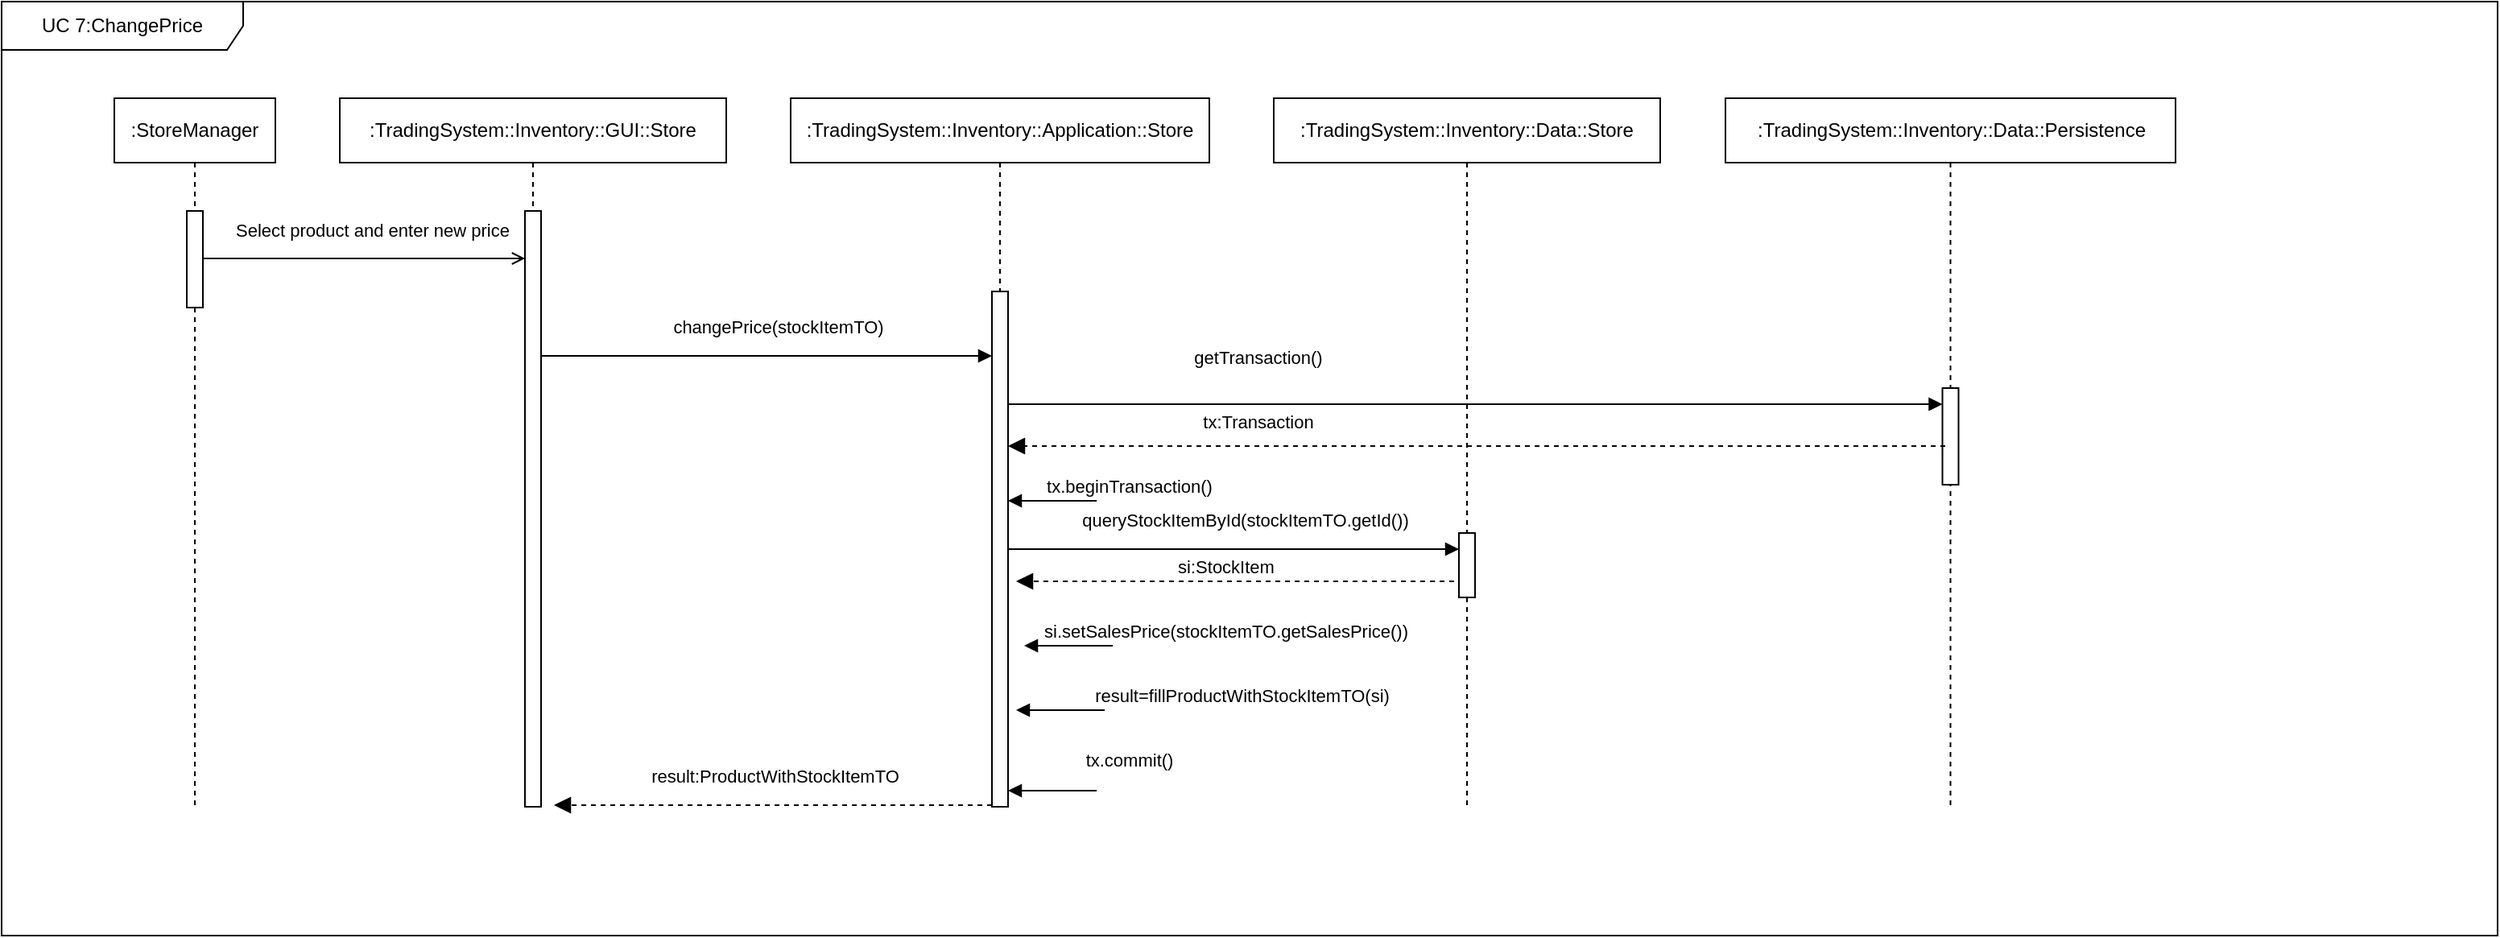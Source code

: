 <mxfile version="15.7.0" type="device"><diagram id="Tbx2wyxG6tGp0FvkU3AM" name="Page-1"><mxGraphModel dx="1422" dy="780" grid="1" gridSize="10" guides="1" tooltips="1" connect="1" arrows="1" fold="1" page="1" pageScale="1" pageWidth="827" pageHeight="1169" math="0" shadow="0"><root><mxCell id="0"/><mxCell id="1" parent="0"/><mxCell id="1OBahAvbMKJfOGVw23yd-1" value="UC 7:ChangePrice" style="shape=umlFrame;whiteSpace=wrap;html=1;width=150;" vertex="1" parent="1"><mxGeometry x="50" y="140" width="1550" height="580" as="geometry"/></mxCell><mxCell id="1OBahAvbMKJfOGVw23yd-2" value=":StoreManager" style="shape=umlLifeline;perimeter=lifelinePerimeter;whiteSpace=wrap;html=1;container=1;collapsible=0;recursiveResize=0;outlineConnect=0;" vertex="1" parent="1"><mxGeometry x="120" y="200" width="100" height="440" as="geometry"/></mxCell><mxCell id="1OBahAvbMKJfOGVw23yd-7" value="" style="html=1;points=[];perimeter=orthogonalPerimeter;" vertex="1" parent="1OBahAvbMKJfOGVw23yd-2"><mxGeometry x="45" y="70" width="10" height="60" as="geometry"/></mxCell><mxCell id="1OBahAvbMKJfOGVw23yd-12" value="Select product and enter new price" style="html=1;verticalAlign=bottom;endArrow=open;rounded=0;endFill=0;" edge="1" parent="1OBahAvbMKJfOGVw23yd-2" target="1OBahAvbMKJfOGVw23yd-8"><mxGeometry x="0.05" y="10" width="80" relative="1" as="geometry"><mxPoint x="55" y="99.5" as="sourcePoint"/><mxPoint x="135" y="99.5" as="targetPoint"/><mxPoint y="1" as="offset"/></mxGeometry></mxCell><mxCell id="1OBahAvbMKJfOGVw23yd-3" value=":TradingSystem::Inventory::GUI::Store" style="shape=umlLifeline;perimeter=lifelinePerimeter;whiteSpace=wrap;html=1;container=1;collapsible=0;recursiveResize=0;outlineConnect=0;" vertex="1" parent="1"><mxGeometry x="260" y="200" width="240" height="440" as="geometry"/></mxCell><mxCell id="1OBahAvbMKJfOGVw23yd-8" value="" style="html=1;points=[];perimeter=orthogonalPerimeter;" vertex="1" parent="1OBahAvbMKJfOGVw23yd-3"><mxGeometry x="115" y="70" width="10" height="370" as="geometry"/></mxCell><mxCell id="1OBahAvbMKJfOGVw23yd-13" value="changePrice(stockItemTO)" style="html=1;verticalAlign=bottom;endArrow=block;rounded=0;" edge="1" parent="1OBahAvbMKJfOGVw23yd-3" target="1OBahAvbMKJfOGVw23yd-9"><mxGeometry x="0.05" y="10" width="80" relative="1" as="geometry"><mxPoint x="125" y="160" as="sourcePoint"/><mxPoint x="325" y="160" as="targetPoint"/><mxPoint y="1" as="offset"/></mxGeometry></mxCell><mxCell id="1OBahAvbMKJfOGVw23yd-4" value=":TradingSystem::Inventory::Application::Store" style="shape=umlLifeline;perimeter=lifelinePerimeter;whiteSpace=wrap;html=1;container=1;collapsible=0;recursiveResize=0;outlineConnect=0;" vertex="1" parent="1"><mxGeometry x="540" y="200" width="260" height="440" as="geometry"/></mxCell><mxCell id="1OBahAvbMKJfOGVw23yd-9" value="" style="html=1;points=[];perimeter=orthogonalPerimeter;" vertex="1" parent="1OBahAvbMKJfOGVw23yd-4"><mxGeometry x="125" y="120" width="10" height="320" as="geometry"/></mxCell><mxCell id="1OBahAvbMKJfOGVw23yd-16" value="tx.beginTransaction()" style="html=1;verticalAlign=bottom;endArrow=block;rounded=0;" edge="1" parent="1OBahAvbMKJfOGVw23yd-4" target="1OBahAvbMKJfOGVw23yd-9"><mxGeometry x="-1" y="-20" width="80" relative="1" as="geometry"><mxPoint x="190" y="250" as="sourcePoint"/><mxPoint x="270" y="250" as="targetPoint"/><mxPoint x="20" y="20" as="offset"/></mxGeometry></mxCell><mxCell id="1OBahAvbMKJfOGVw23yd-18" value="si:StockItem" style="html=1;verticalAlign=bottom;endArrow=block;dashed=1;endSize=8;rounded=0;exitX=0.175;exitY=0.6;exitDx=0;exitDy=0;exitPerimeter=0;endFill=1;" edge="1" parent="1OBahAvbMKJfOGVw23yd-4"><mxGeometry x="0.044" relative="1" as="geometry"><mxPoint x="412" y="300" as="sourcePoint"/><mxPoint x="140" y="300" as="targetPoint"/><mxPoint as="offset"/></mxGeometry></mxCell><mxCell id="1OBahAvbMKJfOGVw23yd-22" value="tx.commit()" style="html=1;verticalAlign=bottom;endArrow=block;rounded=0;" edge="1" parent="1OBahAvbMKJfOGVw23yd-4"><mxGeometry x="-1" y="-22" width="80" relative="1" as="geometry"><mxPoint x="190" y="430" as="sourcePoint"/><mxPoint x="135" y="430" as="targetPoint"/><mxPoint x="20" y="12" as="offset"/></mxGeometry></mxCell><mxCell id="1OBahAvbMKJfOGVw23yd-23" value="result:ProductWithStockItemTO" style="html=1;verticalAlign=bottom;endArrow=block;dashed=1;endSize=8;rounded=0;exitX=0.175;exitY=0.6;exitDx=0;exitDy=0;exitPerimeter=0;endFill=1;" edge="1" parent="1OBahAvbMKJfOGVw23yd-4"><mxGeometry x="-0.007" y="-9" relative="1" as="geometry"><mxPoint x="125" y="439" as="sourcePoint"/><mxPoint x="-147" y="439" as="targetPoint"/><mxPoint as="offset"/></mxGeometry></mxCell><mxCell id="1OBahAvbMKJfOGVw23yd-5" value=":TradingSystem::Inventory::Data::Store" style="shape=umlLifeline;perimeter=lifelinePerimeter;whiteSpace=wrap;html=1;container=1;collapsible=0;recursiveResize=0;outlineConnect=0;" vertex="1" parent="1"><mxGeometry x="840" y="200" width="240" height="440" as="geometry"/></mxCell><mxCell id="1OBahAvbMKJfOGVw23yd-11" value="" style="html=1;points=[];perimeter=orthogonalPerimeter;" vertex="1" parent="1OBahAvbMKJfOGVw23yd-5"><mxGeometry x="115" y="270" width="10" height="40" as="geometry"/></mxCell><mxCell id="1OBahAvbMKJfOGVw23yd-14" value="getTransaction()" style="html=1;verticalAlign=bottom;endArrow=block;rounded=0;" edge="1" parent="1OBahAvbMKJfOGVw23yd-5" target="1OBahAvbMKJfOGVw23yd-10"><mxGeometry x="-0.466" y="20" width="80" relative="1" as="geometry"><mxPoint x="-165" y="190" as="sourcePoint"/><mxPoint x="115" y="190" as="targetPoint"/><mxPoint as="offset"/></mxGeometry></mxCell><mxCell id="1OBahAvbMKJfOGVw23yd-17" value="queryStockItemById(stockItemTO.getId())" style="html=1;verticalAlign=bottom;endArrow=block;rounded=0;" edge="1" parent="1OBahAvbMKJfOGVw23yd-5"><mxGeometry x="0.05" y="10" width="80" relative="1" as="geometry"><mxPoint x="-165" y="280" as="sourcePoint"/><mxPoint x="115" y="280" as="targetPoint"/><mxPoint y="1" as="offset"/></mxGeometry></mxCell><mxCell id="1OBahAvbMKJfOGVw23yd-6" value=":TradingSystem::Inventory::Data::Persistence" style="shape=umlLifeline;perimeter=lifelinePerimeter;whiteSpace=wrap;html=1;container=1;collapsible=0;recursiveResize=0;outlineConnect=0;" vertex="1" parent="1"><mxGeometry x="1120.5" y="200" width="279.5" height="440" as="geometry"/></mxCell><mxCell id="1OBahAvbMKJfOGVw23yd-10" value="" style="html=1;points=[];perimeter=orthogonalPerimeter;" vertex="1" parent="1OBahAvbMKJfOGVw23yd-6"><mxGeometry x="134.75" y="180" width="10" height="60" as="geometry"/></mxCell><mxCell id="1OBahAvbMKJfOGVw23yd-15" value="tx:Transaction" style="html=1;verticalAlign=bottom;endArrow=block;dashed=1;endSize=8;rounded=0;exitX=0.175;exitY=0.6;exitDx=0;exitDy=0;exitPerimeter=0;endFill=1;" edge="1" parent="1" source="1OBahAvbMKJfOGVw23yd-10" target="1OBahAvbMKJfOGVw23yd-9"><mxGeometry x="0.467" y="-6" relative="1" as="geometry"><mxPoint x="827" y="419.5" as="sourcePoint"/><mxPoint x="747" y="419.5" as="targetPoint"/><mxPoint as="offset"/></mxGeometry></mxCell><mxCell id="1OBahAvbMKJfOGVw23yd-19" value="si.setSalesPrice(stockItemTO.getSalesPrice())" style="html=1;verticalAlign=bottom;endArrow=block;rounded=0;" edge="1" parent="1"><mxGeometry x="-1" y="-70" width="80" relative="1" as="geometry"><mxPoint x="740" y="540" as="sourcePoint"/><mxPoint x="685" y="540" as="targetPoint"/><mxPoint x="70" y="70" as="offset"/></mxGeometry></mxCell><mxCell id="1OBahAvbMKJfOGVw23yd-20" value="result=fillProductWithStockItemTO(si)" style="html=1;verticalAlign=bottom;endArrow=block;rounded=0;" edge="1" parent="1"><mxGeometry x="-1" y="-85" width="80" relative="1" as="geometry"><mxPoint x="735" y="580" as="sourcePoint"/><mxPoint x="680" y="580" as="targetPoint"/><mxPoint x="85" y="85" as="offset"/></mxGeometry></mxCell></root></mxGraphModel></diagram></mxfile>